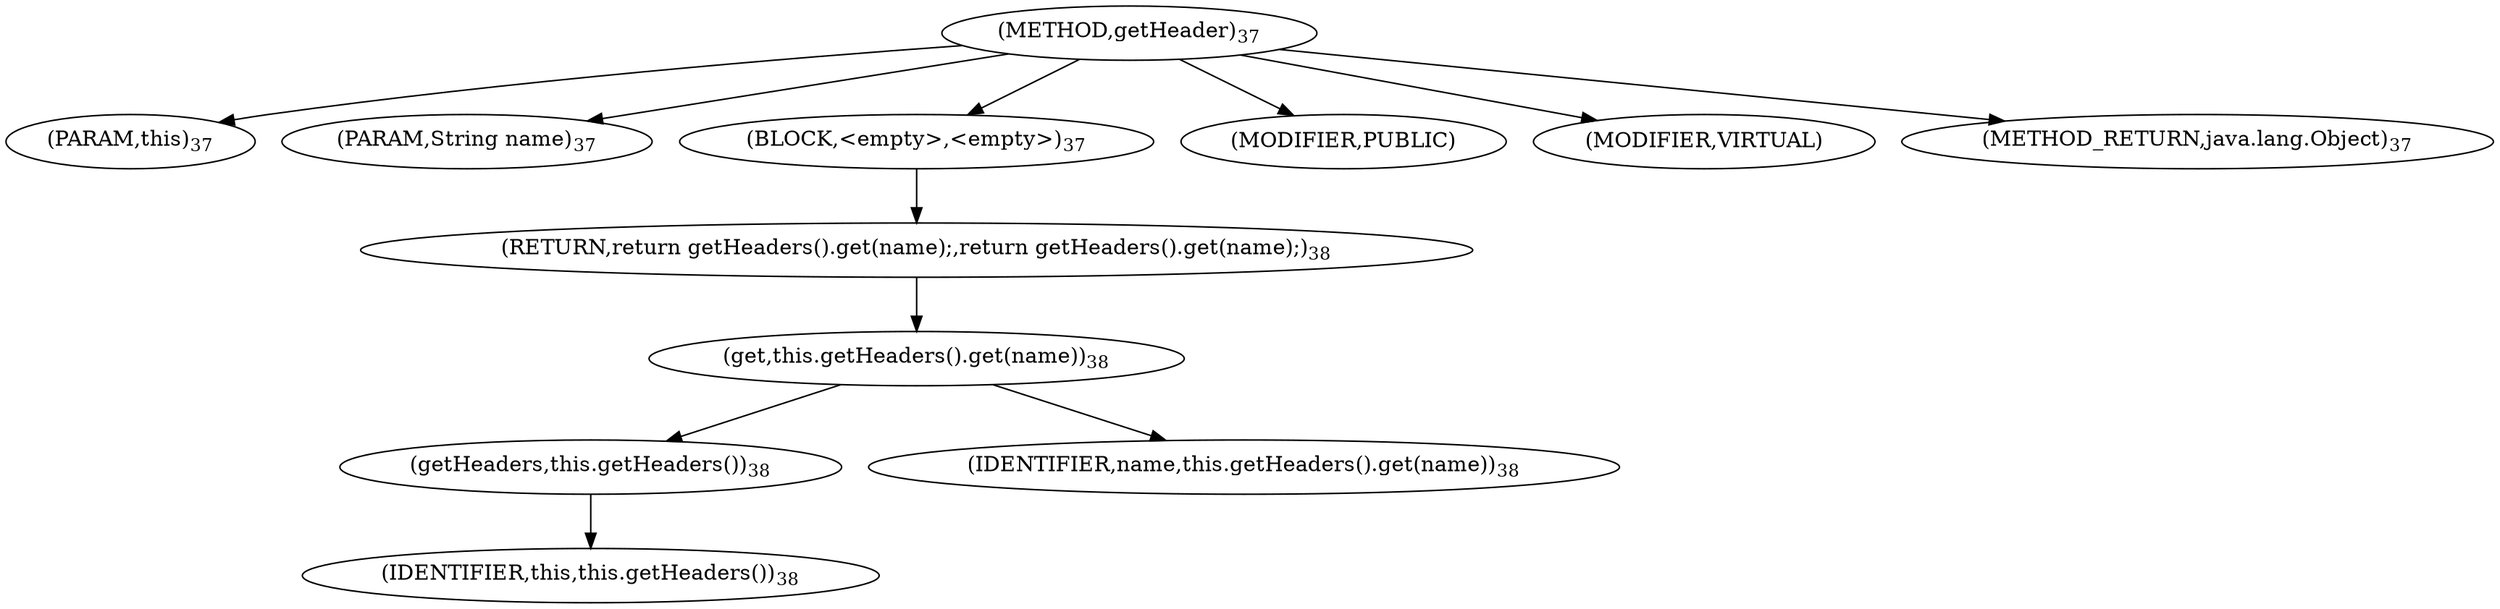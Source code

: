 digraph "getHeader" {  
"45" [label = <(METHOD,getHeader)<SUB>37</SUB>> ]
"6" [label = <(PARAM,this)<SUB>37</SUB>> ]
"46" [label = <(PARAM,String name)<SUB>37</SUB>> ]
"47" [label = <(BLOCK,&lt;empty&gt;,&lt;empty&gt;)<SUB>37</SUB>> ]
"48" [label = <(RETURN,return getHeaders().get(name);,return getHeaders().get(name);)<SUB>38</SUB>> ]
"49" [label = <(get,this.getHeaders().get(name))<SUB>38</SUB>> ]
"50" [label = <(getHeaders,this.getHeaders())<SUB>38</SUB>> ]
"5" [label = <(IDENTIFIER,this,this.getHeaders())<SUB>38</SUB>> ]
"51" [label = <(IDENTIFIER,name,this.getHeaders().get(name))<SUB>38</SUB>> ]
"52" [label = <(MODIFIER,PUBLIC)> ]
"53" [label = <(MODIFIER,VIRTUAL)> ]
"54" [label = <(METHOD_RETURN,java.lang.Object)<SUB>37</SUB>> ]
  "45" -> "6" 
  "45" -> "46" 
  "45" -> "47" 
  "45" -> "52" 
  "45" -> "53" 
  "45" -> "54" 
  "47" -> "48" 
  "48" -> "49" 
  "49" -> "50" 
  "49" -> "51" 
  "50" -> "5" 
}
